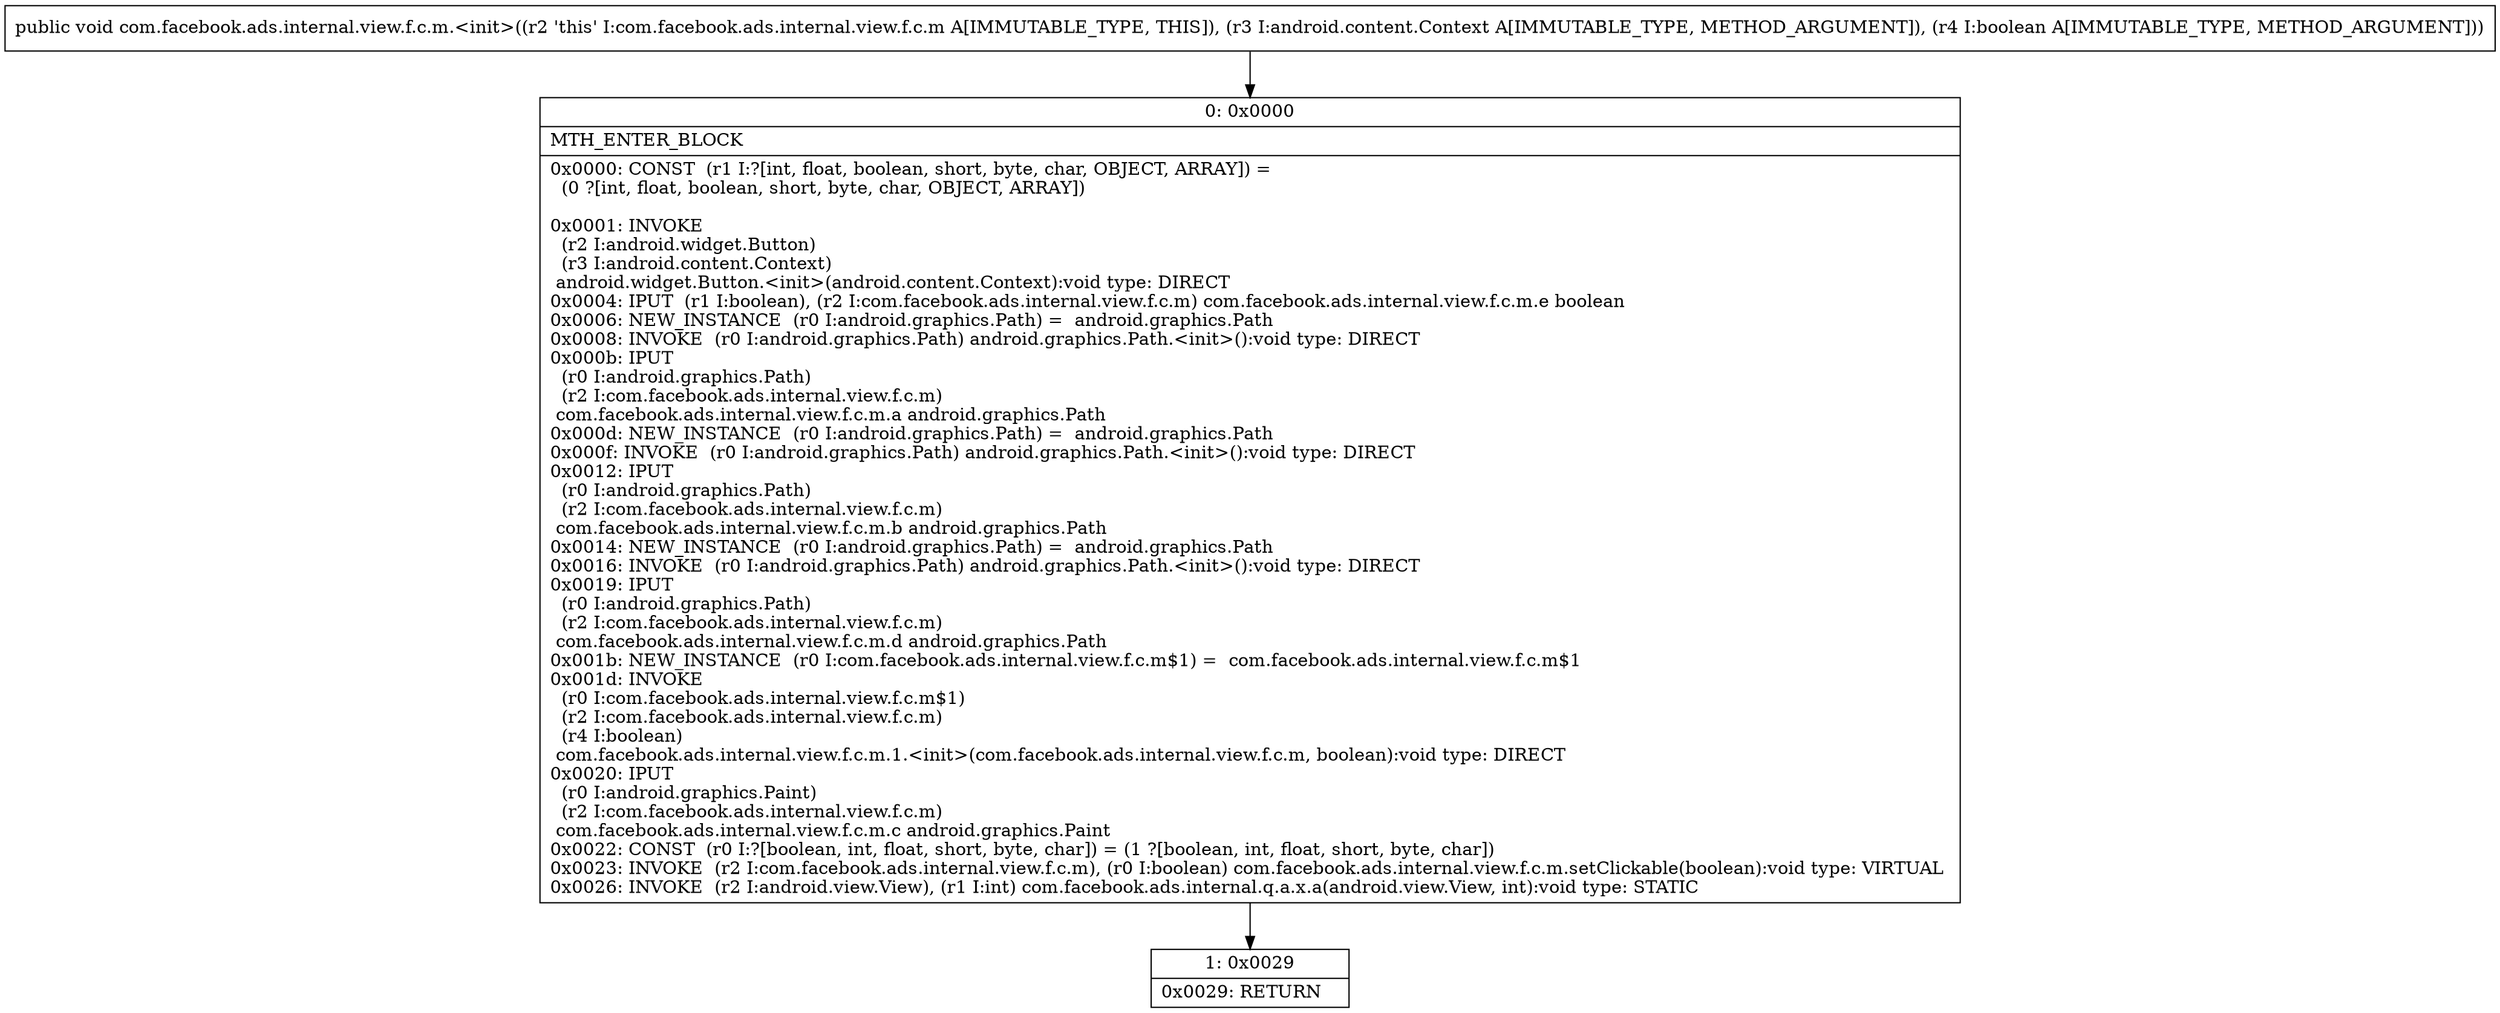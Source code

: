 digraph "CFG forcom.facebook.ads.internal.view.f.c.m.\<init\>(Landroid\/content\/Context;Z)V" {
Node_0 [shape=record,label="{0\:\ 0x0000|MTH_ENTER_BLOCK\l|0x0000: CONST  (r1 I:?[int, float, boolean, short, byte, char, OBJECT, ARRAY]) = \l  (0 ?[int, float, boolean, short, byte, char, OBJECT, ARRAY])\l \l0x0001: INVOKE  \l  (r2 I:android.widget.Button)\l  (r3 I:android.content.Context)\l android.widget.Button.\<init\>(android.content.Context):void type: DIRECT \l0x0004: IPUT  (r1 I:boolean), (r2 I:com.facebook.ads.internal.view.f.c.m) com.facebook.ads.internal.view.f.c.m.e boolean \l0x0006: NEW_INSTANCE  (r0 I:android.graphics.Path) =  android.graphics.Path \l0x0008: INVOKE  (r0 I:android.graphics.Path) android.graphics.Path.\<init\>():void type: DIRECT \l0x000b: IPUT  \l  (r0 I:android.graphics.Path)\l  (r2 I:com.facebook.ads.internal.view.f.c.m)\l com.facebook.ads.internal.view.f.c.m.a android.graphics.Path \l0x000d: NEW_INSTANCE  (r0 I:android.graphics.Path) =  android.graphics.Path \l0x000f: INVOKE  (r0 I:android.graphics.Path) android.graphics.Path.\<init\>():void type: DIRECT \l0x0012: IPUT  \l  (r0 I:android.graphics.Path)\l  (r2 I:com.facebook.ads.internal.view.f.c.m)\l com.facebook.ads.internal.view.f.c.m.b android.graphics.Path \l0x0014: NEW_INSTANCE  (r0 I:android.graphics.Path) =  android.graphics.Path \l0x0016: INVOKE  (r0 I:android.graphics.Path) android.graphics.Path.\<init\>():void type: DIRECT \l0x0019: IPUT  \l  (r0 I:android.graphics.Path)\l  (r2 I:com.facebook.ads.internal.view.f.c.m)\l com.facebook.ads.internal.view.f.c.m.d android.graphics.Path \l0x001b: NEW_INSTANCE  (r0 I:com.facebook.ads.internal.view.f.c.m$1) =  com.facebook.ads.internal.view.f.c.m$1 \l0x001d: INVOKE  \l  (r0 I:com.facebook.ads.internal.view.f.c.m$1)\l  (r2 I:com.facebook.ads.internal.view.f.c.m)\l  (r4 I:boolean)\l com.facebook.ads.internal.view.f.c.m.1.\<init\>(com.facebook.ads.internal.view.f.c.m, boolean):void type: DIRECT \l0x0020: IPUT  \l  (r0 I:android.graphics.Paint)\l  (r2 I:com.facebook.ads.internal.view.f.c.m)\l com.facebook.ads.internal.view.f.c.m.c android.graphics.Paint \l0x0022: CONST  (r0 I:?[boolean, int, float, short, byte, char]) = (1 ?[boolean, int, float, short, byte, char]) \l0x0023: INVOKE  (r2 I:com.facebook.ads.internal.view.f.c.m), (r0 I:boolean) com.facebook.ads.internal.view.f.c.m.setClickable(boolean):void type: VIRTUAL \l0x0026: INVOKE  (r2 I:android.view.View), (r1 I:int) com.facebook.ads.internal.q.a.x.a(android.view.View, int):void type: STATIC \l}"];
Node_1 [shape=record,label="{1\:\ 0x0029|0x0029: RETURN   \l}"];
MethodNode[shape=record,label="{public void com.facebook.ads.internal.view.f.c.m.\<init\>((r2 'this' I:com.facebook.ads.internal.view.f.c.m A[IMMUTABLE_TYPE, THIS]), (r3 I:android.content.Context A[IMMUTABLE_TYPE, METHOD_ARGUMENT]), (r4 I:boolean A[IMMUTABLE_TYPE, METHOD_ARGUMENT])) }"];
MethodNode -> Node_0;
Node_0 -> Node_1;
}

